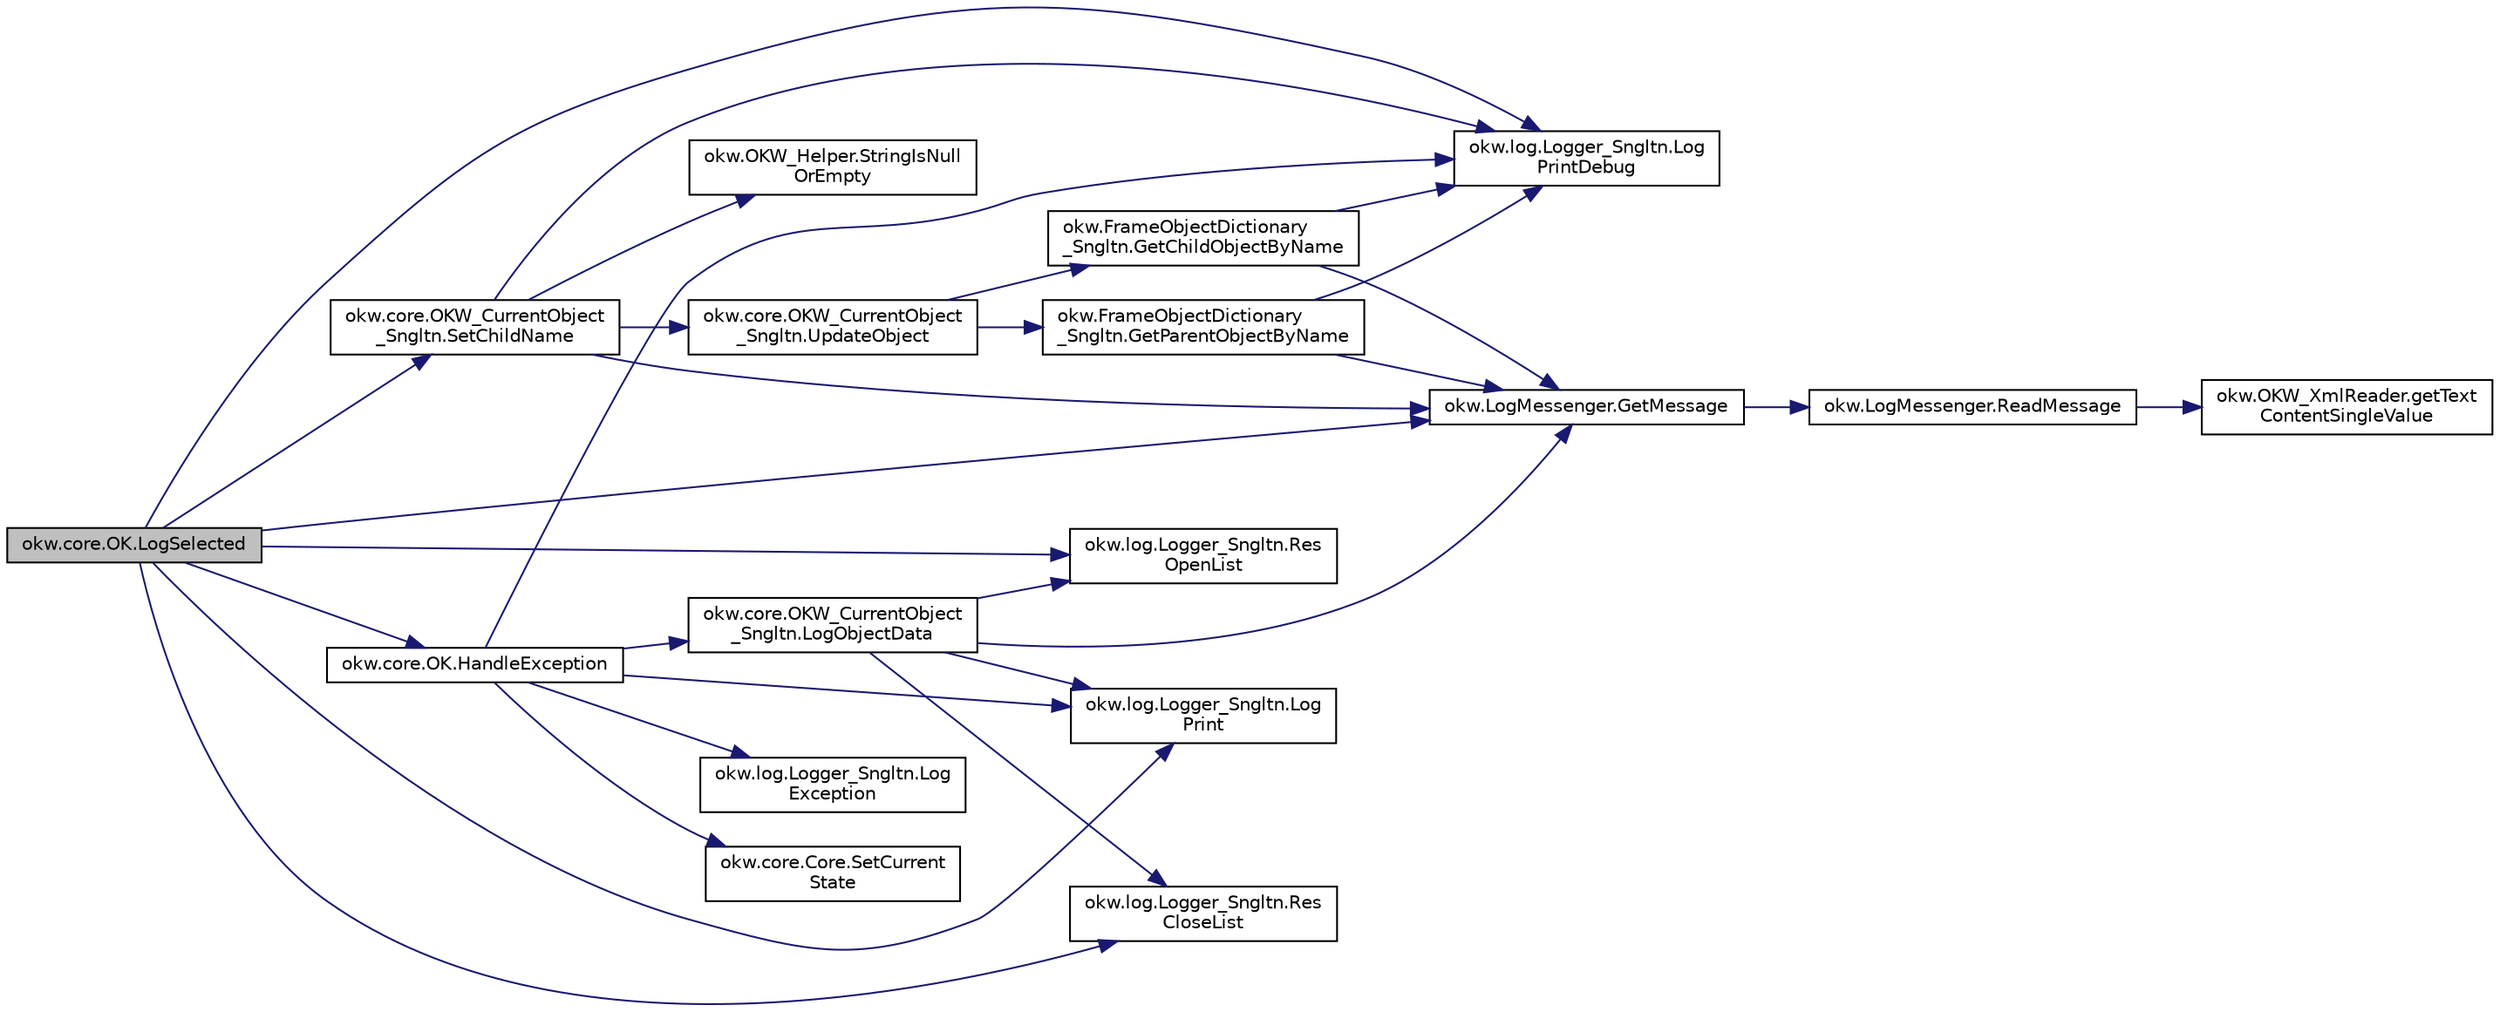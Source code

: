 digraph "okw.core.OK.LogSelected"
{
 // INTERACTIVE_SVG=YES
  edge [fontname="Helvetica",fontsize="10",labelfontname="Helvetica",labelfontsize="10"];
  node [fontname="Helvetica",fontsize="10",shape=record];
  rankdir="LR";
  Node254 [label="okw.core.OK.LogSelected",height=0.2,width=0.4,color="black", fillcolor="grey75", style="filled", fontcolor="black"];
  Node254 -> Node255 [color="midnightblue",fontsize="10",style="solid",fontname="Helvetica"];
  Node255 [label="okw.core.OKW_CurrentObject\l_Sngltn.SetChildName",height=0.2,width=0.4,color="black", fillcolor="white", style="filled",URL="$classokw_1_1core_1_1_o_k_w___current_object___sngltn.html#aaf87c468ae2476e28fe8a4fb8f996277",tooltip="Setzt das Kindobjekt. "];
  Node255 -> Node256 [color="midnightblue",fontsize="10",style="solid",fontname="Helvetica"];
  Node256 [label="okw.log.Logger_Sngltn.Log\lPrintDebug",height=0.2,width=0.4,color="black", fillcolor="white", style="filled",URL="$classokw_1_1log_1_1_logger___sngltn.html#a313f97c79ba4662d9daaf7f537dd02f4",tooltip="Loggt eine Nachricht. "];
  Node255 -> Node257 [color="midnightblue",fontsize="10",style="solid",fontname="Helvetica"];
  Node257 [label="okw.LogMessenger.GetMessage",height=0.2,width=0.4,color="black", fillcolor="white", style="filled",URL="$classokw_1_1_log_messenger.html#af225d1f037d47b3b085175c09d78bdd2",tooltip="Holt die Log-Meldung für MethodeNmae/Textkey ohne weitere Parameter. "];
  Node257 -> Node258 [color="midnightblue",fontsize="10",style="solid",fontname="Helvetica"];
  Node258 [label="okw.LogMessenger.ReadMessage",height=0.2,width=0.4,color="black", fillcolor="white", style="filled",URL="$classokw_1_1_log_messenger.html#a530cd6ab82ec82a04206a2e976ec06e3",tooltip="Interne Kernfunktion holt die Log-Meldung mit Platzhaltern aus der XML-Datei. "];
  Node258 -> Node259 [color="midnightblue",fontsize="10",style="solid",fontname="Helvetica"];
  Node259 [label="okw.OKW_XmlReader.getText\lContentSingleValue",height=0.2,width=0.4,color="black", fillcolor="white", style="filled",URL="$classokw_1_1_o_k_w___xml_reader.html#ab920b5335a2e1429c14cc5f8e79f39eb",tooltip="Lies den TextContent eines Tag. "];
  Node255 -> Node260 [color="midnightblue",fontsize="10",style="solid",fontname="Helvetica"];
  Node260 [label="okw.OKW_Helper.StringIsNull\lOrEmpty",height=0.2,width=0.4,color="black", fillcolor="white", style="filled",URL="$classokw_1_1_o_k_w___helper.html#ac042a51d58d56ede78ecff1b082f72f3",tooltip="Prüft ob der gegeben String fpsStrin null oder leer (\"\") ist. "];
  Node255 -> Node261 [color="midnightblue",fontsize="10",style="solid",fontname="Helvetica"];
  Node261 [label="okw.core.OKW_CurrentObject\l_Sngltn.UpdateObject",height=0.2,width=0.4,color="black", fillcolor="white", style="filled",URL="$classokw_1_1core_1_1_o_k_w___current_object___sngltn.html#ae9a94a0fbfc07ca5f94e2acf44abee3a",tooltip="Methode aktualisert zwei Werte: "];
  Node261 -> Node262 [color="midnightblue",fontsize="10",style="solid",fontname="Helvetica"];
  Node262 [label="okw.FrameObjectDictionary\l_Sngltn.GetParentObjectByName",height=0.2,width=0.4,color="black", fillcolor="white", style="filled",URL="$classokw_1_1_frame_object_dictionary___sngltn.html#ad8f8fa2d1e817d6390238be819f0fc35",tooltip="Die Methode liefert das Frame-Object des gegebenen FN eines Fensterobjektes zurück. "];
  Node262 -> Node256 [color="midnightblue",fontsize="10",style="solid",fontname="Helvetica"];
  Node262 -> Node257 [color="midnightblue",fontsize="10",style="solid",fontname="Helvetica"];
  Node261 -> Node263 [color="midnightblue",fontsize="10",style="solid",fontname="Helvetica"];
  Node263 [label="okw.FrameObjectDictionary\l_Sngltn.GetChildObjectByName",height=0.2,width=0.4,color="black", fillcolor="white", style="filled",URL="$classokw_1_1_frame_object_dictionary___sngltn.html#ad6907b6c5e325dcb48932a56aefdbd38",tooltip="Die Methode liefert das Objekt des gegebenen Kindobjekttests zurück. "];
  Node263 -> Node256 [color="midnightblue",fontsize="10",style="solid",fontname="Helvetica"];
  Node263 -> Node257 [color="midnightblue",fontsize="10",style="solid",fontname="Helvetica"];
  Node254 -> Node257 [color="midnightblue",fontsize="10",style="solid",fontname="Helvetica"];
  Node254 -> Node256 [color="midnightblue",fontsize="10",style="solid",fontname="Helvetica"];
  Node254 -> Node264 [color="midnightblue",fontsize="10",style="solid",fontname="Helvetica"];
  Node264 [label="okw.log.Logger_Sngltn.Res\lOpenList",height=0.2,width=0.4,color="black", fillcolor="white", style="filled",URL="$classokw_1_1log_1_1_logger___sngltn.html#ab4fc711bb4c754f251372ff3b14ab9c9",tooltip="Creates a new hierarchical level in the results file. "];
  Node254 -> Node265 [color="midnightblue",fontsize="10",style="solid",fontname="Helvetica"];
  Node265 [label="okw.log.Logger_Sngltn.Log\lPrint",height=0.2,width=0.4,color="black", fillcolor="white", style="filled",URL="$classokw_1_1log_1_1_logger___sngltn.html#a8ebceaddd6cc6963ddb8e08c72ea808c",tooltip="LogPrint Function: Prints the values of expressions to the results file. "];
  Node254 -> Node266 [color="midnightblue",fontsize="10",style="solid",fontname="Helvetica"];
  Node266 [label="okw.log.Logger_Sngltn.Res\lCloseList",height=0.2,width=0.4,color="black", fillcolor="white", style="filled",URL="$classokw_1_1log_1_1_logger___sngltn.html#a9b54104f7e0b4c0a473877b19dfaed56",tooltip="Closes a hierarchical level in the results file that was opened with ResOpenList. ..."];
  Node254 -> Node267 [color="midnightblue",fontsize="10",style="solid",fontname="Helvetica"];
  Node267 [label="okw.core.OK.HandleException",height=0.2,width=0.4,color="black", fillcolor="white", style="filled",URL="$classokw_1_1core_1_1_o_k.html#a1d020010a639b1aba44f93f4d046611d",tooltip="Zentrale Exception-Behandlung. "];
  Node267 -> Node265 [color="midnightblue",fontsize="10",style="solid",fontname="Helvetica"];
  Node267 -> Node268 [color="midnightblue",fontsize="10",style="solid",fontname="Helvetica"];
  Node268 [label="okw.log.Logger_Sngltn.Log\lException",height=0.2,width=0.4,color="black", fillcolor="white", style="filled",URL="$classokw_1_1log_1_1_logger___sngltn.html#aa29d396a2b9df1ac57079d777c548181",tooltip="LogException Function: Logs a Script Exception to the results file. "];
  Node267 -> Node256 [color="midnightblue",fontsize="10",style="solid",fontname="Helvetica"];
  Node267 -> Node269 [color="midnightblue",fontsize="10",style="solid",fontname="Helvetica"];
  Node269 [label="okw.core.OKW_CurrentObject\l_Sngltn.LogObjectData",height=0.2,width=0.4,color="black", fillcolor="white", style="filled",URL="$classokw_1_1core_1_1_o_k_w___current_object___sngltn.html#a01b48f2c86a2f91909143ee9063dfd86",tooltip="Methode gibt alle wichtigen Informationen zum aktuellen Objekt aus. "];
  Node269 -> Node264 [color="midnightblue",fontsize="10",style="solid",fontname="Helvetica"];
  Node269 -> Node265 [color="midnightblue",fontsize="10",style="solid",fontname="Helvetica"];
  Node269 -> Node257 [color="midnightblue",fontsize="10",style="solid",fontname="Helvetica"];
  Node269 -> Node266 [color="midnightblue",fontsize="10",style="solid",fontname="Helvetica"];
  Node267 -> Node270 [color="midnightblue",fontsize="10",style="solid",fontname="Helvetica"];
  Node270 [label="okw.core.Core.SetCurrent\lState",height=0.2,width=0.4,color="black", fillcolor="white", style="filled",URL="$classokw_1_1core_1_1_core.html#aafe6e3d88e810dabf350b37058d4af97",tooltip="Setter zum Setzen des aktuellen Zustandes. "];
}

